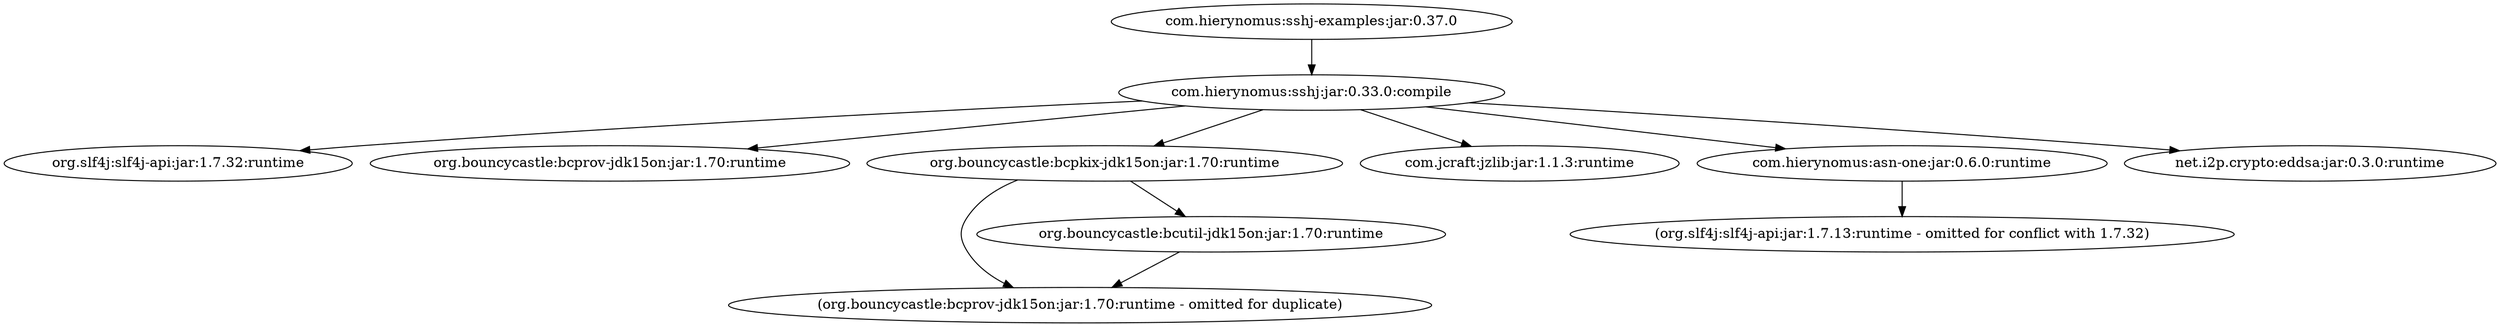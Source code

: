 digraph examples {
	"com.hierynomus:sshj-examples:jar:0.37.0" -> "com.hierynomus:sshj:jar:0.33.0:compile" ; 
	"com.hierynomus:sshj:jar:0.33.0:compile" -> "org.slf4j:slf4j-api:jar:1.7.32:runtime" ; 
	"com.hierynomus:sshj:jar:0.33.0:compile" -> "org.bouncycastle:bcprov-jdk15on:jar:1.70:runtime" ; 
	"com.hierynomus:sshj:jar:0.33.0:compile" -> "org.bouncycastle:bcpkix-jdk15on:jar:1.70:runtime" ; 
	"com.hierynomus:sshj:jar:0.33.0:compile" -> "com.jcraft:jzlib:jar:1.1.3:runtime" ; 
	"com.hierynomus:sshj:jar:0.33.0:compile" -> "com.hierynomus:asn-one:jar:0.6.0:runtime" ; 
	"com.hierynomus:sshj:jar:0.33.0:compile" -> "net.i2p.crypto:eddsa:jar:0.3.0:runtime" ; 
	"org.bouncycastle:bcpkix-jdk15on:jar:1.70:runtime" -> "(org.bouncycastle:bcprov-jdk15on:jar:1.70:runtime - omitted for duplicate)" ; 
	"org.bouncycastle:bcpkix-jdk15on:jar:1.70:runtime" -> "org.bouncycastle:bcutil-jdk15on:jar:1.70:runtime" ; 
	"org.bouncycastle:bcutil-jdk15on:jar:1.70:runtime" -> "(org.bouncycastle:bcprov-jdk15on:jar:1.70:runtime - omitted for duplicate)" ; 
	"com.hierynomus:asn-one:jar:0.6.0:runtime" -> "(org.slf4j:slf4j-api:jar:1.7.13:runtime - omitted for conflict with 1.7.32)" ; 
}
